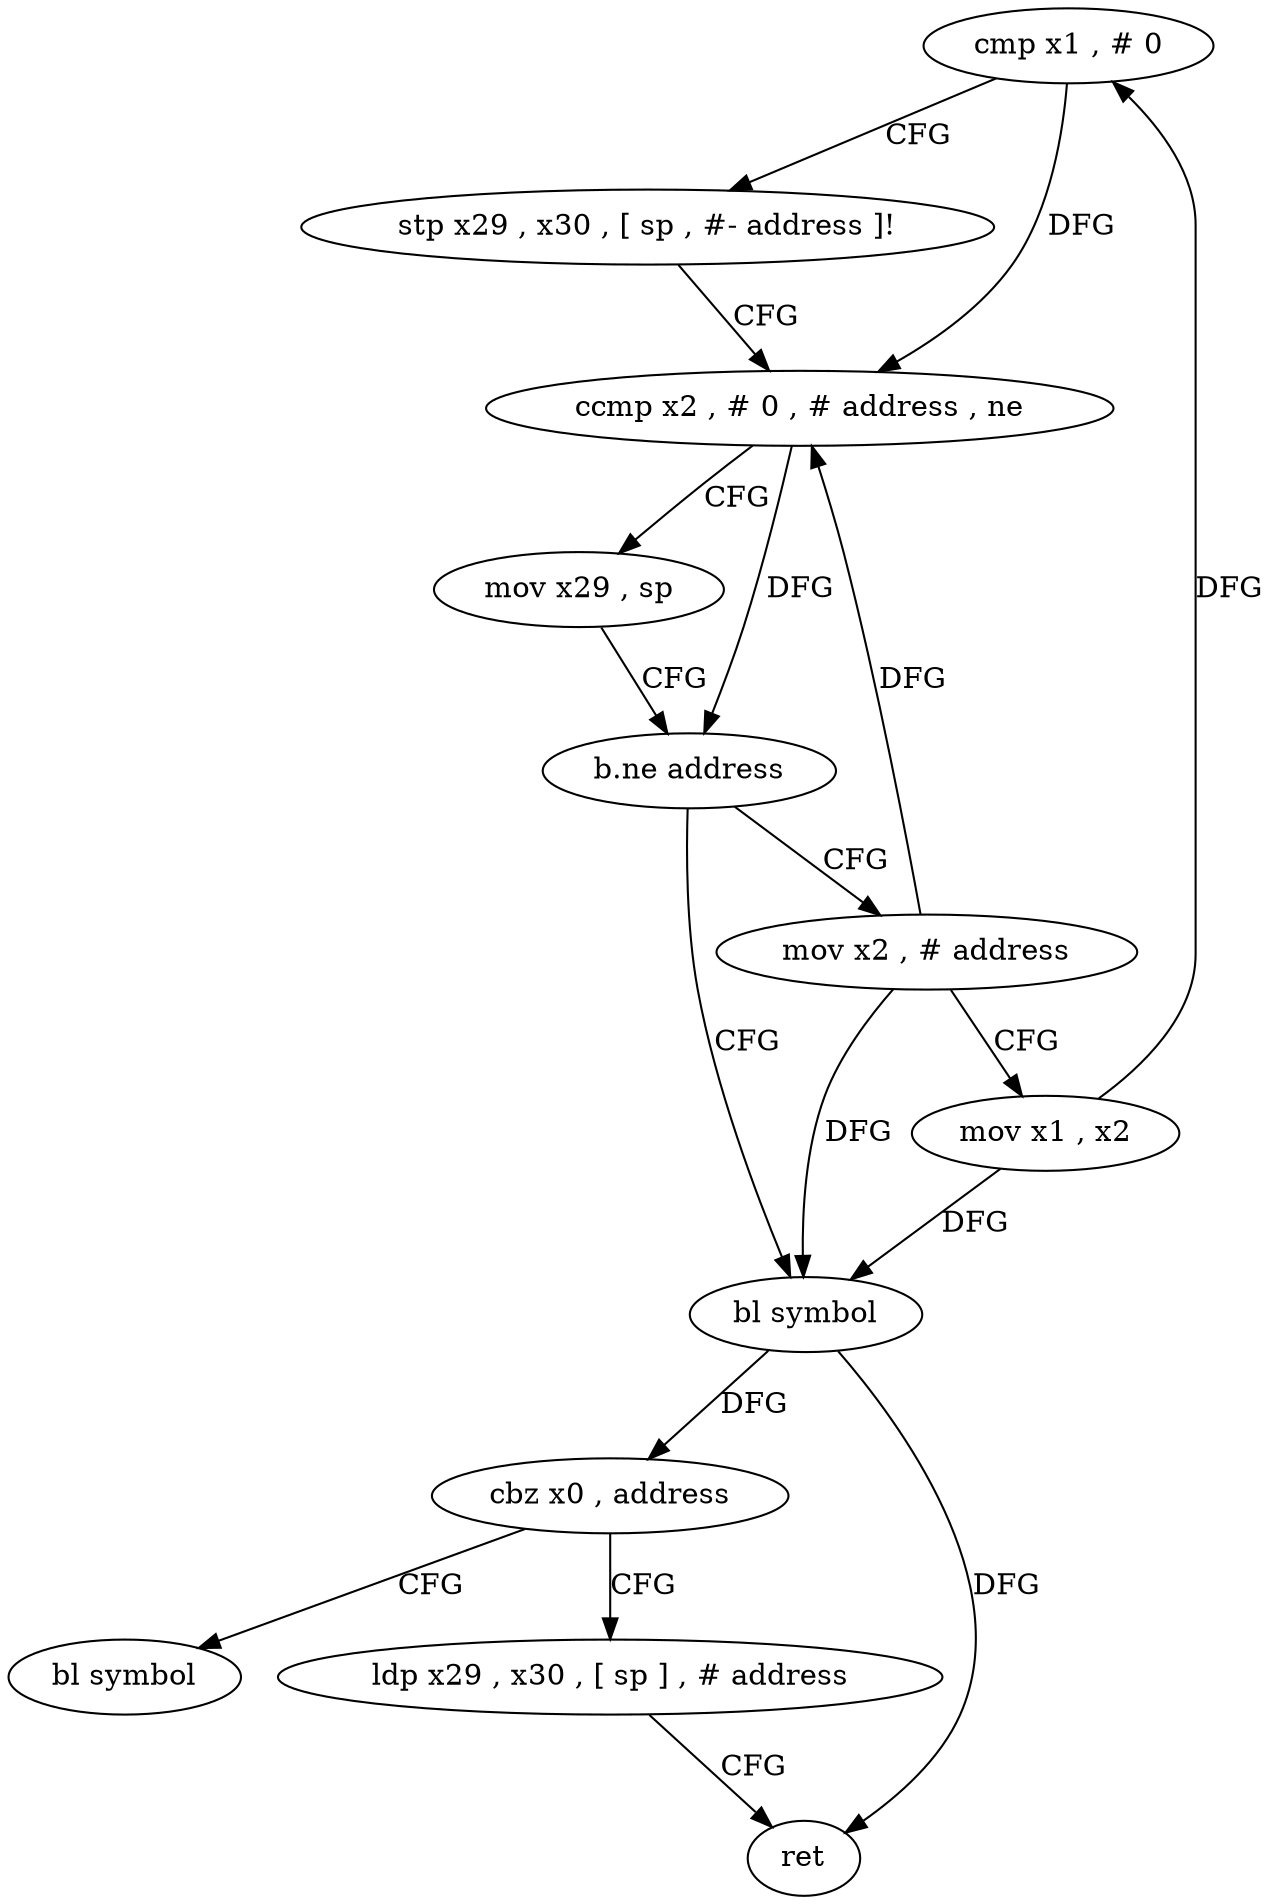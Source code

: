 digraph "func" {
"4373976" [label = "cmp x1 , # 0" ]
"4373980" [label = "stp x29 , x30 , [ sp , #- address ]!" ]
"4373984" [label = "ccmp x2 , # 0 , # address , ne" ]
"4373988" [label = "mov x29 , sp" ]
"4373992" [label = "b.ne address" ]
"4374004" [label = "bl symbol" ]
"4373996" [label = "mov x2 , # address" ]
"4374008" [label = "cbz x0 , address" ]
"4374020" [label = "bl symbol" ]
"4374012" [label = "ldp x29 , x30 , [ sp ] , # address" ]
"4374000" [label = "mov x1 , x2" ]
"4374016" [label = "ret" ]
"4373976" -> "4373980" [ label = "CFG" ]
"4373976" -> "4373984" [ label = "DFG" ]
"4373980" -> "4373984" [ label = "CFG" ]
"4373984" -> "4373988" [ label = "CFG" ]
"4373984" -> "4373992" [ label = "DFG" ]
"4373988" -> "4373992" [ label = "CFG" ]
"4373992" -> "4374004" [ label = "CFG" ]
"4373992" -> "4373996" [ label = "CFG" ]
"4374004" -> "4374008" [ label = "DFG" ]
"4374004" -> "4374016" [ label = "DFG" ]
"4373996" -> "4374000" [ label = "CFG" ]
"4373996" -> "4373984" [ label = "DFG" ]
"4373996" -> "4374004" [ label = "DFG" ]
"4374008" -> "4374020" [ label = "CFG" ]
"4374008" -> "4374012" [ label = "CFG" ]
"4374012" -> "4374016" [ label = "CFG" ]
"4374000" -> "4374004" [ label = "DFG" ]
"4374000" -> "4373976" [ label = "DFG" ]
}
